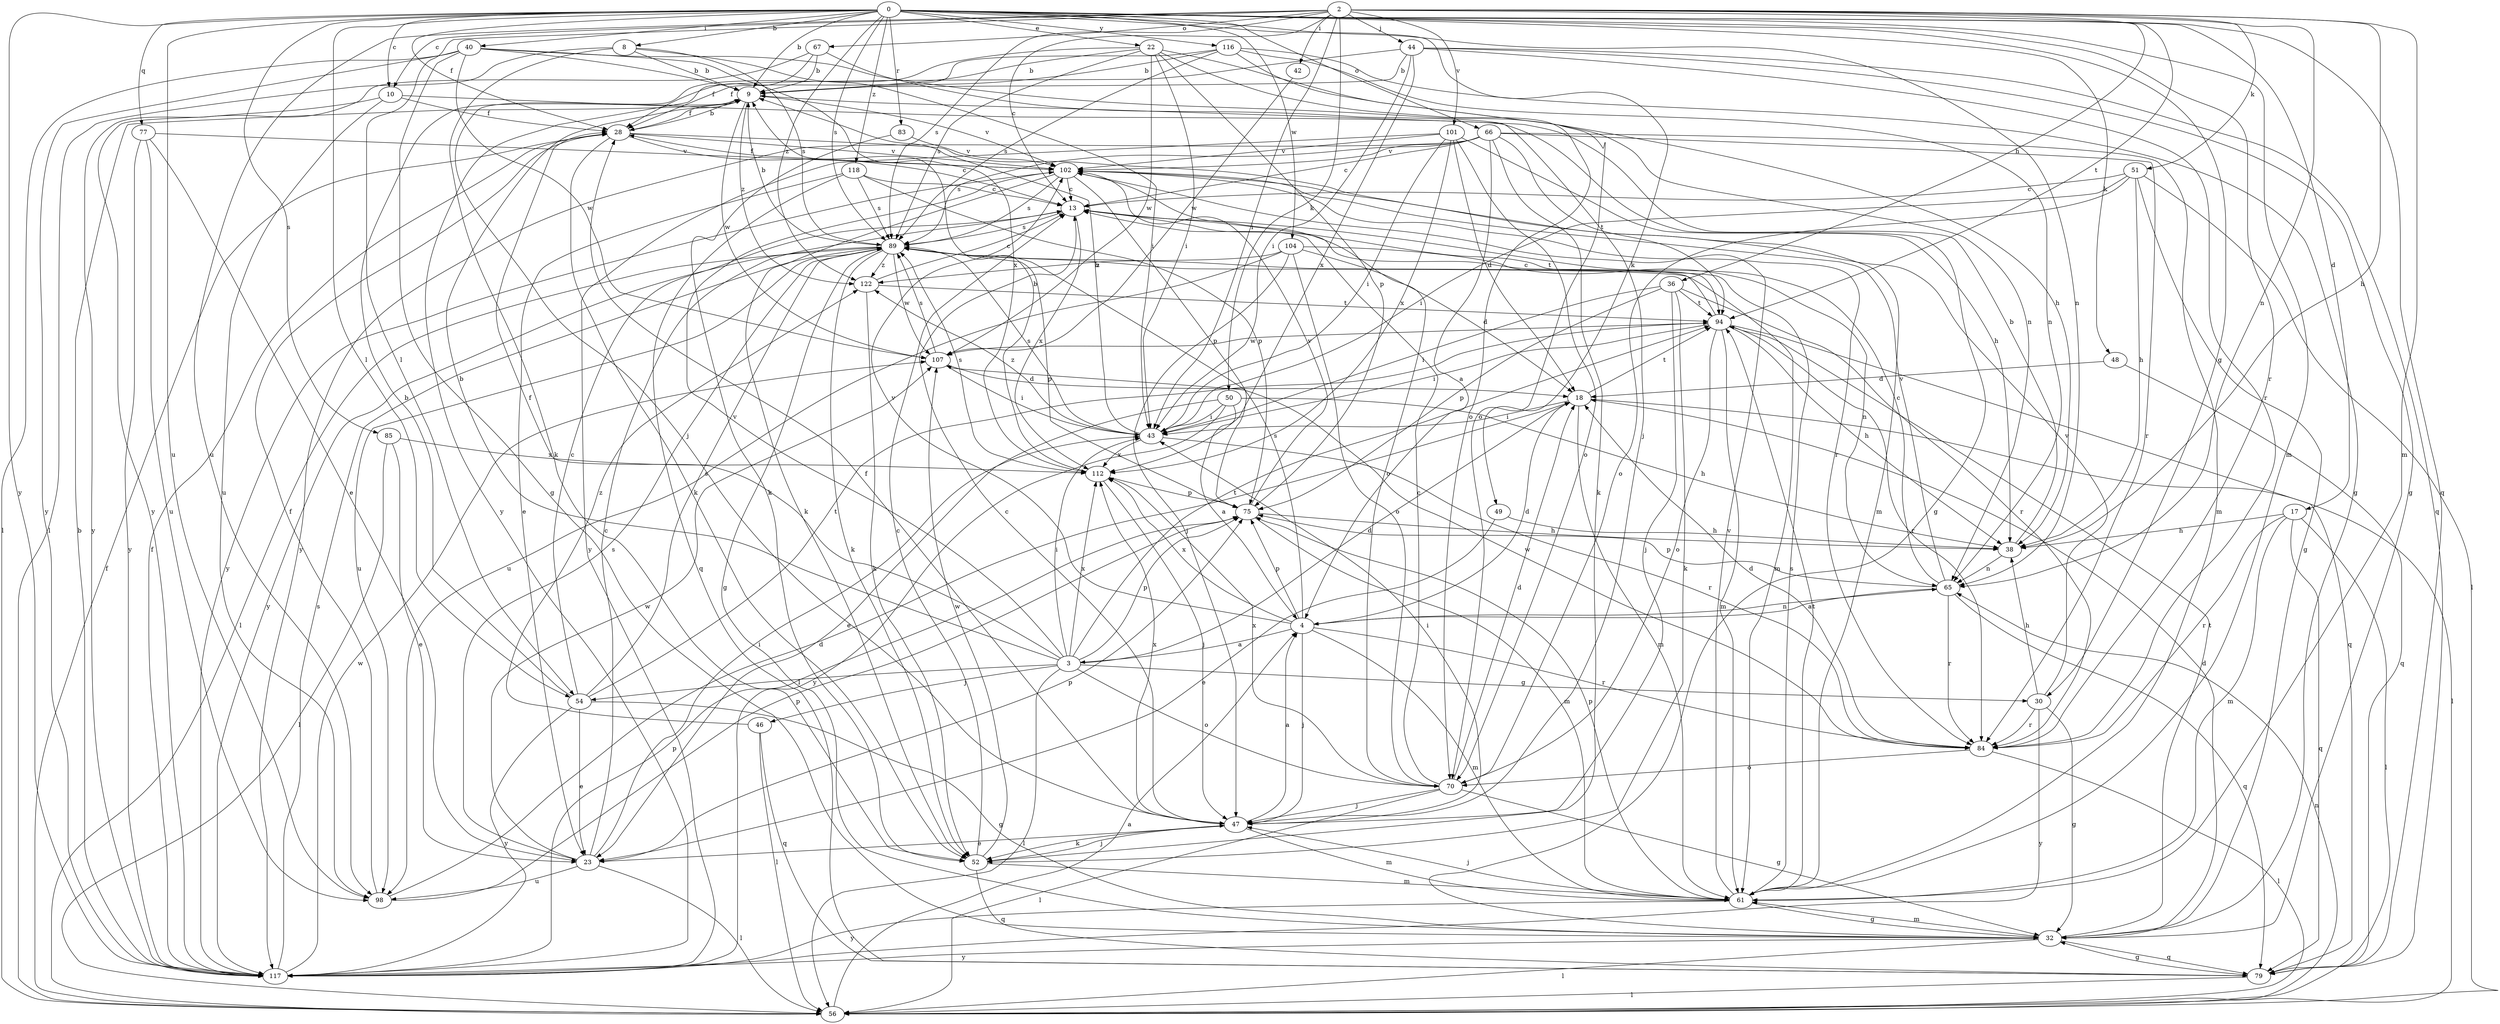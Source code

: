 strict digraph  {
0;
2;
3;
4;
8;
9;
10;
13;
17;
18;
22;
23;
28;
30;
32;
36;
38;
40;
42;
43;
44;
46;
47;
48;
49;
50;
51;
52;
54;
56;
61;
65;
66;
67;
70;
75;
77;
79;
83;
84;
85;
89;
94;
98;
101;
102;
104;
107;
112;
116;
117;
118;
122;
0 -> 8  [label=b];
0 -> 9  [label=b];
0 -> 10  [label=c];
0 -> 17  [label=d];
0 -> 22  [label=e];
0 -> 28  [label=f];
0 -> 30  [label=g];
0 -> 40  [label=i];
0 -> 48  [label=k];
0 -> 49  [label=k];
0 -> 54  [label=l];
0 -> 61  [label=m];
0 -> 65  [label=n];
0 -> 66  [label=o];
0 -> 77  [label=q];
0 -> 79  [label=q];
0 -> 83  [label=r];
0 -> 84  [label=r];
0 -> 85  [label=s];
0 -> 89  [label=s];
0 -> 98  [label=u];
0 -> 104  [label=w];
0 -> 116  [label=y];
0 -> 117  [label=y];
0 -> 118  [label=z];
0 -> 122  [label=z];
2 -> 10  [label=c];
2 -> 13  [label=c];
2 -> 36  [label=h];
2 -> 38  [label=h];
2 -> 42  [label=i];
2 -> 43  [label=i];
2 -> 44  [label=j];
2 -> 50  [label=k];
2 -> 51  [label=k];
2 -> 54  [label=l];
2 -> 61  [label=m];
2 -> 65  [label=n];
2 -> 67  [label=o];
2 -> 89  [label=s];
2 -> 94  [label=t];
2 -> 98  [label=u];
2 -> 101  [label=v];
3 -> 9  [label=b];
3 -> 18  [label=d];
3 -> 28  [label=f];
3 -> 30  [label=g];
3 -> 43  [label=i];
3 -> 46  [label=j];
3 -> 54  [label=l];
3 -> 56  [label=l];
3 -> 70  [label=o];
3 -> 75  [label=p];
3 -> 94  [label=t];
3 -> 102  [label=v];
3 -> 112  [label=x];
4 -> 3  [label=a];
4 -> 18  [label=d];
4 -> 47  [label=j];
4 -> 61  [label=m];
4 -> 65  [label=n];
4 -> 75  [label=p];
4 -> 84  [label=r];
4 -> 89  [label=s];
4 -> 102  [label=v];
4 -> 112  [label=x];
8 -> 9  [label=b];
8 -> 43  [label=i];
8 -> 52  [label=k];
8 -> 56  [label=l];
8 -> 89  [label=s];
9 -> 28  [label=f];
9 -> 102  [label=v];
9 -> 107  [label=w];
9 -> 122  [label=z];
10 -> 28  [label=f];
10 -> 32  [label=g];
10 -> 98  [label=u];
10 -> 117  [label=y];
13 -> 89  [label=s];
13 -> 94  [label=t];
13 -> 112  [label=x];
17 -> 38  [label=h];
17 -> 56  [label=l];
17 -> 61  [label=m];
17 -> 79  [label=q];
17 -> 84  [label=r];
18 -> 43  [label=i];
18 -> 56  [label=l];
18 -> 61  [label=m];
18 -> 94  [label=t];
22 -> 9  [label=b];
22 -> 43  [label=i];
22 -> 47  [label=j];
22 -> 65  [label=n];
22 -> 70  [label=o];
22 -> 75  [label=p];
22 -> 89  [label=s];
22 -> 107  [label=w];
23 -> 13  [label=c];
23 -> 43  [label=i];
23 -> 56  [label=l];
23 -> 75  [label=p];
23 -> 89  [label=s];
23 -> 98  [label=u];
23 -> 107  [label=w];
28 -> 9  [label=b];
28 -> 13  [label=c];
28 -> 52  [label=k];
28 -> 61  [label=m];
28 -> 102  [label=v];
30 -> 32  [label=g];
30 -> 38  [label=h];
30 -> 84  [label=r];
30 -> 102  [label=v];
30 -> 117  [label=y];
32 -> 18  [label=d];
32 -> 56  [label=l];
32 -> 61  [label=m];
32 -> 79  [label=q];
32 -> 94  [label=t];
32 -> 117  [label=y];
36 -> 43  [label=i];
36 -> 47  [label=j];
36 -> 52  [label=k];
36 -> 75  [label=p];
36 -> 84  [label=r];
36 -> 94  [label=t];
38 -> 9  [label=b];
38 -> 65  [label=n];
40 -> 9  [label=b];
40 -> 32  [label=g];
40 -> 38  [label=h];
40 -> 56  [label=l];
40 -> 107  [label=w];
40 -> 112  [label=x];
40 -> 117  [label=y];
42 -> 107  [label=w];
43 -> 9  [label=b];
43 -> 84  [label=r];
43 -> 89  [label=s];
43 -> 112  [label=x];
43 -> 122  [label=z];
44 -> 9  [label=b];
44 -> 32  [label=g];
44 -> 43  [label=i];
44 -> 79  [label=q];
44 -> 84  [label=r];
44 -> 112  [label=x];
44 -> 117  [label=y];
46 -> 56  [label=l];
46 -> 79  [label=q];
46 -> 122  [label=z];
47 -> 4  [label=a];
47 -> 13  [label=c];
47 -> 23  [label=e];
47 -> 28  [label=f];
47 -> 43  [label=i];
47 -> 52  [label=k];
47 -> 61  [label=m];
47 -> 112  [label=x];
48 -> 18  [label=d];
48 -> 79  [label=q];
49 -> 23  [label=e];
49 -> 38  [label=h];
50 -> 4  [label=a];
50 -> 23  [label=e];
50 -> 38  [label=h];
50 -> 43  [label=i];
50 -> 117  [label=y];
51 -> 13  [label=c];
51 -> 32  [label=g];
51 -> 38  [label=h];
51 -> 43  [label=i];
51 -> 56  [label=l];
51 -> 70  [label=o];
52 -> 13  [label=c];
52 -> 47  [label=j];
52 -> 61  [label=m];
52 -> 79  [label=q];
52 -> 107  [label=w];
54 -> 9  [label=b];
54 -> 13  [label=c];
54 -> 23  [label=e];
54 -> 32  [label=g];
54 -> 89  [label=s];
54 -> 94  [label=t];
54 -> 117  [label=y];
56 -> 4  [label=a];
56 -> 28  [label=f];
56 -> 65  [label=n];
61 -> 32  [label=g];
61 -> 47  [label=j];
61 -> 75  [label=p];
61 -> 89  [label=s];
61 -> 94  [label=t];
61 -> 102  [label=v];
61 -> 117  [label=y];
65 -> 4  [label=a];
65 -> 13  [label=c];
65 -> 75  [label=p];
65 -> 79  [label=q];
65 -> 84  [label=r];
65 -> 102  [label=v];
66 -> 4  [label=a];
66 -> 13  [label=c];
66 -> 52  [label=k];
66 -> 61  [label=m];
66 -> 84  [label=r];
66 -> 89  [label=s];
66 -> 94  [label=t];
66 -> 102  [label=v];
66 -> 117  [label=y];
67 -> 9  [label=b];
67 -> 28  [label=f];
67 -> 47  [label=j];
67 -> 117  [label=y];
70 -> 13  [label=c];
70 -> 18  [label=d];
70 -> 32  [label=g];
70 -> 47  [label=j];
70 -> 56  [label=l];
70 -> 112  [label=x];
75 -> 38  [label=h];
75 -> 61  [label=m];
75 -> 102  [label=v];
77 -> 23  [label=e];
77 -> 98  [label=u];
77 -> 102  [label=v];
77 -> 117  [label=y];
79 -> 32  [label=g];
79 -> 56  [label=l];
83 -> 52  [label=k];
83 -> 102  [label=v];
84 -> 18  [label=d];
84 -> 56  [label=l];
84 -> 70  [label=o];
84 -> 107  [label=w];
85 -> 23  [label=e];
85 -> 56  [label=l];
85 -> 112  [label=x];
89 -> 9  [label=b];
89 -> 32  [label=g];
89 -> 52  [label=k];
89 -> 56  [label=l];
89 -> 61  [label=m];
89 -> 75  [label=p];
89 -> 98  [label=u];
89 -> 107  [label=w];
89 -> 117  [label=y];
89 -> 122  [label=z];
94 -> 13  [label=c];
94 -> 38  [label=h];
94 -> 43  [label=i];
94 -> 61  [label=m];
94 -> 70  [label=o];
94 -> 79  [label=q];
94 -> 84  [label=r];
94 -> 107  [label=w];
98 -> 18  [label=d];
98 -> 28  [label=f];
98 -> 75  [label=p];
101 -> 18  [label=d];
101 -> 38  [label=h];
101 -> 43  [label=i];
101 -> 70  [label=o];
101 -> 102  [label=v];
101 -> 112  [label=x];
101 -> 117  [label=y];
102 -> 13  [label=c];
102 -> 28  [label=f];
102 -> 52  [label=k];
102 -> 70  [label=o];
102 -> 75  [label=p];
102 -> 84  [label=r];
102 -> 89  [label=s];
102 -> 117  [label=y];
104 -> 18  [label=d];
104 -> 47  [label=j];
104 -> 65  [label=n];
104 -> 70  [label=o];
104 -> 98  [label=u];
104 -> 122  [label=z];
107 -> 18  [label=d];
107 -> 43  [label=i];
107 -> 89  [label=s];
112 -> 9  [label=b];
112 -> 47  [label=j];
112 -> 75  [label=p];
112 -> 89  [label=s];
116 -> 9  [label=b];
116 -> 28  [label=f];
116 -> 32  [label=g];
116 -> 65  [label=n];
116 -> 70  [label=o];
116 -> 89  [label=s];
117 -> 9  [label=b];
117 -> 28  [label=f];
117 -> 75  [label=p];
117 -> 89  [label=s];
117 -> 107  [label=w];
118 -> 13  [label=c];
118 -> 23  [label=e];
118 -> 75  [label=p];
118 -> 79  [label=q];
118 -> 89  [label=s];
122 -> 13  [label=c];
122 -> 52  [label=k];
122 -> 94  [label=t];
}
